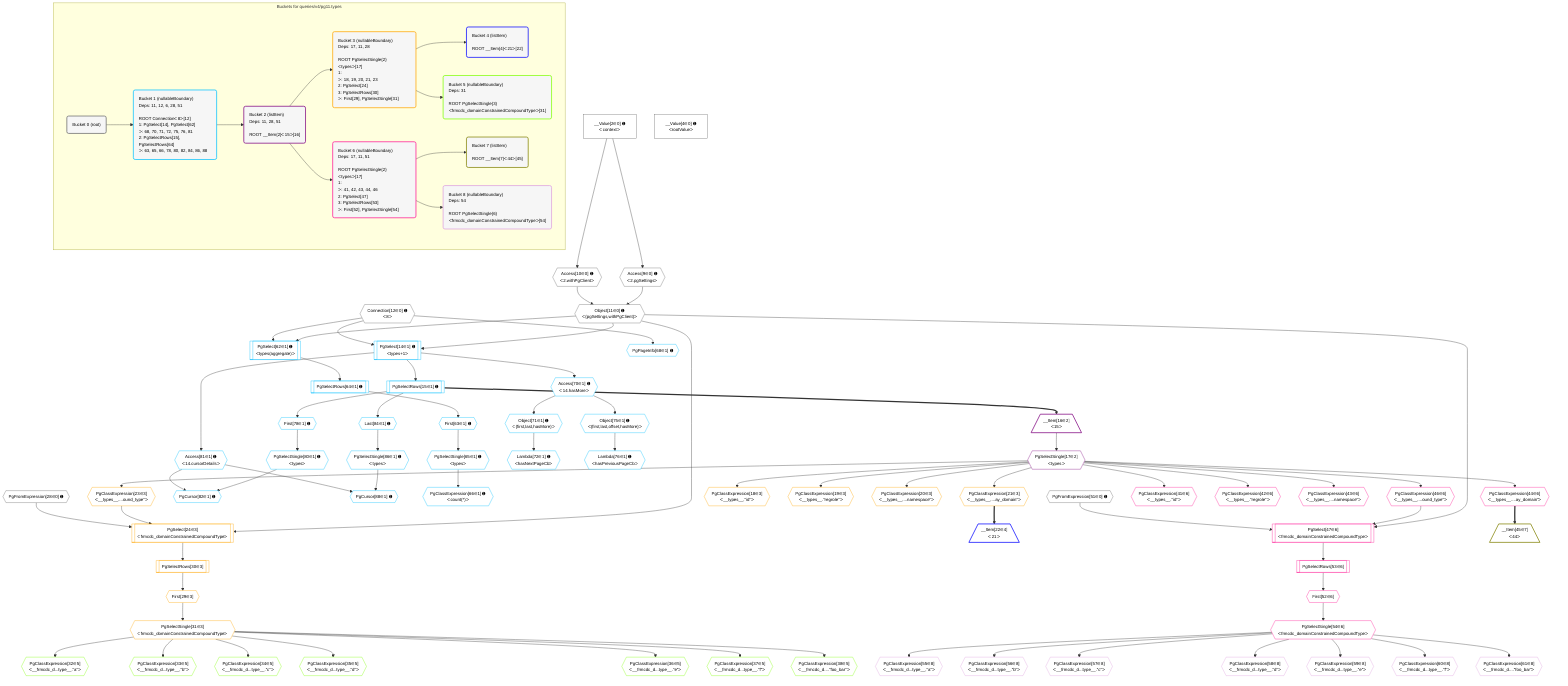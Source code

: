 %%{init: {'themeVariables': { 'fontSize': '12px'}}}%%
graph TD
    classDef path fill:#eee,stroke:#000,color:#000
    classDef plan fill:#fff,stroke-width:1px,color:#000
    classDef itemplan fill:#fff,stroke-width:2px,color:#000
    classDef unbatchedplan fill:#dff,stroke-width:1px,color:#000
    classDef sideeffectplan fill:#fcc,stroke-width:2px,color:#000
    classDef bucket fill:#f6f6f6,color:#000,stroke-width:2px,text-align:left


    %% plan dependencies
    Connection12{{"Connection[12∈0] ➊<br />ᐸ8ᐳ"}}:::plan
    Object11{{"Object[11∈0] ➊<br />ᐸ{pgSettings,withPgClient}ᐳ"}}:::plan
    Access9{{"Access[9∈0] ➊<br />ᐸ2.pgSettingsᐳ"}}:::plan
    Access10{{"Access[10∈0] ➊<br />ᐸ2.withPgClientᐳ"}}:::plan
    Access9 & Access10 --> Object11
    __Value2["__Value[2∈0] ➊<br />ᐸcontextᐳ"]:::plan
    __Value2 --> Access9
    __Value2 --> Access10
    __Value4["__Value[4∈0] ➊<br />ᐸrootValueᐳ"]:::plan
    PgFromExpression28{{"PgFromExpression[28∈0] ➊"}}:::plan
    PgFromExpression51{{"PgFromExpression[51∈0] ➊"}}:::plan
    PgSelect14[["PgSelect[14∈1] ➊<br />ᐸtypes+1ᐳ"]]:::plan
    Object11 & Connection12 --> PgSelect14
    Object75{{"Object[75∈1] ➊<br />ᐸ{first,last,offset,hasMore}ᐳ"}}:::plan
    Access70{{"Access[70∈1] ➊<br />ᐸ14.hasMoreᐳ"}}:::plan
    Access70 --> Object75
    Object71{{"Object[71∈1] ➊<br />ᐸ{first,last,hasMore}ᐳ"}}:::plan
    Access70 --> Object71
    PgSelect62[["PgSelect[62∈1] ➊<br />ᐸtypes(aggregate)ᐳ"]]:::plan
    Object11 & Connection12 --> PgSelect62
    PgCursor82{{"PgCursor[82∈1] ➊"}}:::plan
    PgSelectSingle80{{"PgSelectSingle[80∈1] ➊<br />ᐸtypesᐳ"}}:::plan
    Access81{{"Access[81∈1] ➊<br />ᐸ14.cursorDetailsᐳ"}}:::plan
    PgSelectSingle80 & Access81 --> PgCursor82
    PgCursor88{{"PgCursor[88∈1] ➊"}}:::plan
    PgSelectSingle86{{"PgSelectSingle[86∈1] ➊<br />ᐸtypesᐳ"}}:::plan
    PgSelectSingle86 & Access81 --> PgCursor88
    PgSelectRows15[["PgSelectRows[15∈1] ➊"]]:::plan
    PgSelect14 --> PgSelectRows15
    First63{{"First[63∈1] ➊"}}:::plan
    PgSelectRows64[["PgSelectRows[64∈1] ➊"]]:::plan
    PgSelectRows64 --> First63
    PgSelect62 --> PgSelectRows64
    PgSelectSingle65{{"PgSelectSingle[65∈1] ➊<br />ᐸtypesᐳ"}}:::plan
    First63 --> PgSelectSingle65
    PgClassExpression66{{"PgClassExpression[66∈1] ➊<br />ᐸcount(*)ᐳ"}}:::plan
    PgSelectSingle65 --> PgClassExpression66
    PgPageInfo68{{"PgPageInfo[68∈1] ➊"}}:::plan
    Connection12 --> PgPageInfo68
    PgSelect14 --> Access70
    Lambda72{{"Lambda[72∈1] ➊<br />ᐸhasNextPageCbᐳ"}}:::plan
    Object71 --> Lambda72
    Lambda76{{"Lambda[76∈1] ➊<br />ᐸhasPreviousPageCbᐳ"}}:::plan
    Object75 --> Lambda76
    First78{{"First[78∈1] ➊"}}:::plan
    PgSelectRows15 --> First78
    First78 --> PgSelectSingle80
    PgSelect14 --> Access81
    Last84{{"Last[84∈1] ➊"}}:::plan
    PgSelectRows15 --> Last84
    Last84 --> PgSelectSingle86
    __Item16[/"__Item[16∈2]<br />ᐸ15ᐳ"\]:::itemplan
    PgSelectRows15 ==> __Item16
    PgSelectSingle17{{"PgSelectSingle[17∈2]<br />ᐸtypesᐳ"}}:::plan
    __Item16 --> PgSelectSingle17
    PgSelect24[["PgSelect[24∈3]<br />ᐸfrmcdc_domainConstrainedCompoundTypeᐳ"]]:::plan
    PgClassExpression23{{"PgClassExpression[23∈3]<br />ᐸ__types__....ound_type”ᐳ"}}:::plan
    Object11 & PgClassExpression23 & PgFromExpression28 --> PgSelect24
    PgClassExpression18{{"PgClassExpression[18∈3]<br />ᐸ__types__.”id”ᐳ"}}:::plan
    PgSelectSingle17 --> PgClassExpression18
    PgClassExpression19{{"PgClassExpression[19∈3]<br />ᐸ__types__.”regrole”ᐳ"}}:::plan
    PgSelectSingle17 --> PgClassExpression19
    PgClassExpression20{{"PgClassExpression[20∈3]<br />ᐸ__types__....namespace”ᐳ"}}:::plan
    PgSelectSingle17 --> PgClassExpression20
    PgClassExpression21{{"PgClassExpression[21∈3]<br />ᐸ__types__....ay_domain”ᐳ"}}:::plan
    PgSelectSingle17 --> PgClassExpression21
    PgSelectSingle17 --> PgClassExpression23
    First29{{"First[29∈3]"}}:::plan
    PgSelectRows30[["PgSelectRows[30∈3]"]]:::plan
    PgSelectRows30 --> First29
    PgSelect24 --> PgSelectRows30
    PgSelectSingle31{{"PgSelectSingle[31∈3]<br />ᐸfrmcdc_domainConstrainedCompoundTypeᐳ"}}:::plan
    First29 --> PgSelectSingle31
    __Item22[/"__Item[22∈4]<br />ᐸ21ᐳ"\]:::itemplan
    PgClassExpression21 ==> __Item22
    PgClassExpression32{{"PgClassExpression[32∈5]<br />ᐸ__frmcdc_d...type__.”a”ᐳ"}}:::plan
    PgSelectSingle31 --> PgClassExpression32
    PgClassExpression33{{"PgClassExpression[33∈5]<br />ᐸ__frmcdc_d...type__.”b”ᐳ"}}:::plan
    PgSelectSingle31 --> PgClassExpression33
    PgClassExpression34{{"PgClassExpression[34∈5]<br />ᐸ__frmcdc_d...type__.”c”ᐳ"}}:::plan
    PgSelectSingle31 --> PgClassExpression34
    PgClassExpression35{{"PgClassExpression[35∈5]<br />ᐸ__frmcdc_d...type__.”d”ᐳ"}}:::plan
    PgSelectSingle31 --> PgClassExpression35
    PgClassExpression36{{"PgClassExpression[36∈5]<br />ᐸ__frmcdc_d...type__.”e”ᐳ"}}:::plan
    PgSelectSingle31 --> PgClassExpression36
    PgClassExpression37{{"PgClassExpression[37∈5]<br />ᐸ__frmcdc_d...type__.”f”ᐳ"}}:::plan
    PgSelectSingle31 --> PgClassExpression37
    PgClassExpression38{{"PgClassExpression[38∈5]<br />ᐸ__frmcdc_d....”foo_bar”ᐳ"}}:::plan
    PgSelectSingle31 --> PgClassExpression38
    PgSelect47[["PgSelect[47∈6]<br />ᐸfrmcdc_domainConstrainedCompoundTypeᐳ"]]:::plan
    PgClassExpression46{{"PgClassExpression[46∈6]<br />ᐸ__types__....ound_type”ᐳ"}}:::plan
    Object11 & PgClassExpression46 & PgFromExpression51 --> PgSelect47
    PgClassExpression41{{"PgClassExpression[41∈6]<br />ᐸ__types__.”id”ᐳ"}}:::plan
    PgSelectSingle17 --> PgClassExpression41
    PgClassExpression42{{"PgClassExpression[42∈6]<br />ᐸ__types__.”regrole”ᐳ"}}:::plan
    PgSelectSingle17 --> PgClassExpression42
    PgClassExpression43{{"PgClassExpression[43∈6]<br />ᐸ__types__....namespace”ᐳ"}}:::plan
    PgSelectSingle17 --> PgClassExpression43
    PgClassExpression44{{"PgClassExpression[44∈6]<br />ᐸ__types__....ay_domain”ᐳ"}}:::plan
    PgSelectSingle17 --> PgClassExpression44
    PgSelectSingle17 --> PgClassExpression46
    First52{{"First[52∈6]"}}:::plan
    PgSelectRows53[["PgSelectRows[53∈6]"]]:::plan
    PgSelectRows53 --> First52
    PgSelect47 --> PgSelectRows53
    PgSelectSingle54{{"PgSelectSingle[54∈6]<br />ᐸfrmcdc_domainConstrainedCompoundTypeᐳ"}}:::plan
    First52 --> PgSelectSingle54
    __Item45[/"__Item[45∈7]<br />ᐸ44ᐳ"\]:::itemplan
    PgClassExpression44 ==> __Item45
    PgClassExpression55{{"PgClassExpression[55∈8]<br />ᐸ__frmcdc_d...type__.”a”ᐳ"}}:::plan
    PgSelectSingle54 --> PgClassExpression55
    PgClassExpression56{{"PgClassExpression[56∈8]<br />ᐸ__frmcdc_d...type__.”b”ᐳ"}}:::plan
    PgSelectSingle54 --> PgClassExpression56
    PgClassExpression57{{"PgClassExpression[57∈8]<br />ᐸ__frmcdc_d...type__.”c”ᐳ"}}:::plan
    PgSelectSingle54 --> PgClassExpression57
    PgClassExpression58{{"PgClassExpression[58∈8]<br />ᐸ__frmcdc_d...type__.”d”ᐳ"}}:::plan
    PgSelectSingle54 --> PgClassExpression58
    PgClassExpression59{{"PgClassExpression[59∈8]<br />ᐸ__frmcdc_d...type__.”e”ᐳ"}}:::plan
    PgSelectSingle54 --> PgClassExpression59
    PgClassExpression60{{"PgClassExpression[60∈8]<br />ᐸ__frmcdc_d...type__.”f”ᐳ"}}:::plan
    PgSelectSingle54 --> PgClassExpression60
    PgClassExpression61{{"PgClassExpression[61∈8]<br />ᐸ__frmcdc_d....”foo_bar”ᐳ"}}:::plan
    PgSelectSingle54 --> PgClassExpression61

    %% define steps

    subgraph "Buckets for queries/v4/pg11.types"
    Bucket0("Bucket 0 (root)"):::bucket
    classDef bucket0 stroke:#696969
    class Bucket0,__Value2,__Value4,Access9,Access10,Object11,Connection12,PgFromExpression28,PgFromExpression51 bucket0
    Bucket1("Bucket 1 (nullableBoundary)<br />Deps: 11, 12, 6, 28, 51<br /><br />ROOT Connectionᐸ8ᐳ[12]<br />1: PgSelect[14], PgSelect[62]<br />ᐳ: 68, 70, 71, 72, 75, 76, 81<br />2: PgSelectRows[15], PgSelectRows[64]<br />ᐳ: 63, 65, 66, 78, 80, 82, 84, 86, 88"):::bucket
    classDef bucket1 stroke:#00bfff
    class Bucket1,PgSelect14,PgSelectRows15,PgSelect62,First63,PgSelectRows64,PgSelectSingle65,PgClassExpression66,PgPageInfo68,Access70,Object71,Lambda72,Object75,Lambda76,First78,PgSelectSingle80,Access81,PgCursor82,Last84,PgSelectSingle86,PgCursor88 bucket1
    Bucket2("Bucket 2 (listItem)<br />Deps: 11, 28, 51<br /><br />ROOT __Item{2}ᐸ15ᐳ[16]"):::bucket
    classDef bucket2 stroke:#7f007f
    class Bucket2,__Item16,PgSelectSingle17 bucket2
    Bucket3("Bucket 3 (nullableBoundary)<br />Deps: 17, 11, 28<br /><br />ROOT PgSelectSingle{2}ᐸtypesᐳ[17]<br />1: <br />ᐳ: 18, 19, 20, 21, 23<br />2: PgSelect[24]<br />3: PgSelectRows[30]<br />ᐳ: First[29], PgSelectSingle[31]"):::bucket
    classDef bucket3 stroke:#ffa500
    class Bucket3,PgClassExpression18,PgClassExpression19,PgClassExpression20,PgClassExpression21,PgClassExpression23,PgSelect24,First29,PgSelectRows30,PgSelectSingle31 bucket3
    Bucket4("Bucket 4 (listItem)<br /><br />ROOT __Item{4}ᐸ21ᐳ[22]"):::bucket
    classDef bucket4 stroke:#0000ff
    class Bucket4,__Item22 bucket4
    Bucket5("Bucket 5 (nullableBoundary)<br />Deps: 31<br /><br />ROOT PgSelectSingle{3}ᐸfrmcdc_domainConstrainedCompoundTypeᐳ[31]"):::bucket
    classDef bucket5 stroke:#7fff00
    class Bucket5,PgClassExpression32,PgClassExpression33,PgClassExpression34,PgClassExpression35,PgClassExpression36,PgClassExpression37,PgClassExpression38 bucket5
    Bucket6("Bucket 6 (nullableBoundary)<br />Deps: 17, 11, 51<br /><br />ROOT PgSelectSingle{2}ᐸtypesᐳ[17]<br />1: <br />ᐳ: 41, 42, 43, 44, 46<br />2: PgSelect[47]<br />3: PgSelectRows[53]<br />ᐳ: First[52], PgSelectSingle[54]"):::bucket
    classDef bucket6 stroke:#ff1493
    class Bucket6,PgClassExpression41,PgClassExpression42,PgClassExpression43,PgClassExpression44,PgClassExpression46,PgSelect47,First52,PgSelectRows53,PgSelectSingle54 bucket6
    Bucket7("Bucket 7 (listItem)<br /><br />ROOT __Item{7}ᐸ44ᐳ[45]"):::bucket
    classDef bucket7 stroke:#808000
    class Bucket7,__Item45 bucket7
    Bucket8("Bucket 8 (nullableBoundary)<br />Deps: 54<br /><br />ROOT PgSelectSingle{6}ᐸfrmcdc_domainConstrainedCompoundTypeᐳ[54]"):::bucket
    classDef bucket8 stroke:#dda0dd
    class Bucket8,PgClassExpression55,PgClassExpression56,PgClassExpression57,PgClassExpression58,PgClassExpression59,PgClassExpression60,PgClassExpression61 bucket8
    Bucket0 --> Bucket1
    Bucket1 --> Bucket2
    Bucket2 --> Bucket3 & Bucket6
    Bucket3 --> Bucket4 & Bucket5
    Bucket6 --> Bucket7 & Bucket8
    end